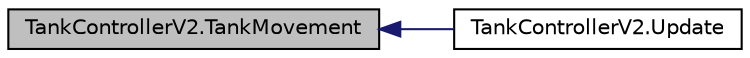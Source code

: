 digraph "TankControllerV2.TankMovement"
{
  edge [fontname="Helvetica",fontsize="10",labelfontname="Helvetica",labelfontsize="10"];
  node [fontname="Helvetica",fontsize="10",shape=record];
  rankdir="LR";
  Node31 [label="TankControllerV2.TankMovement",height=0.2,width=0.4,color="black", fillcolor="grey75", style="filled", fontcolor="black"];
  Node31 -> Node32 [dir="back",color="midnightblue",fontsize="10",style="solid",fontname="Helvetica"];
  Node32 [label="TankControllerV2.Update",height=0.2,width=0.4,color="black", fillcolor="white", style="filled",URL="$class_tank_controller_v2.html#a2b89b9a0368bb90656b15c8a0914dbbb",tooltip="the NPC will always be true. whenever the player feels like playing as the tank he or she will be abl..."];
}
